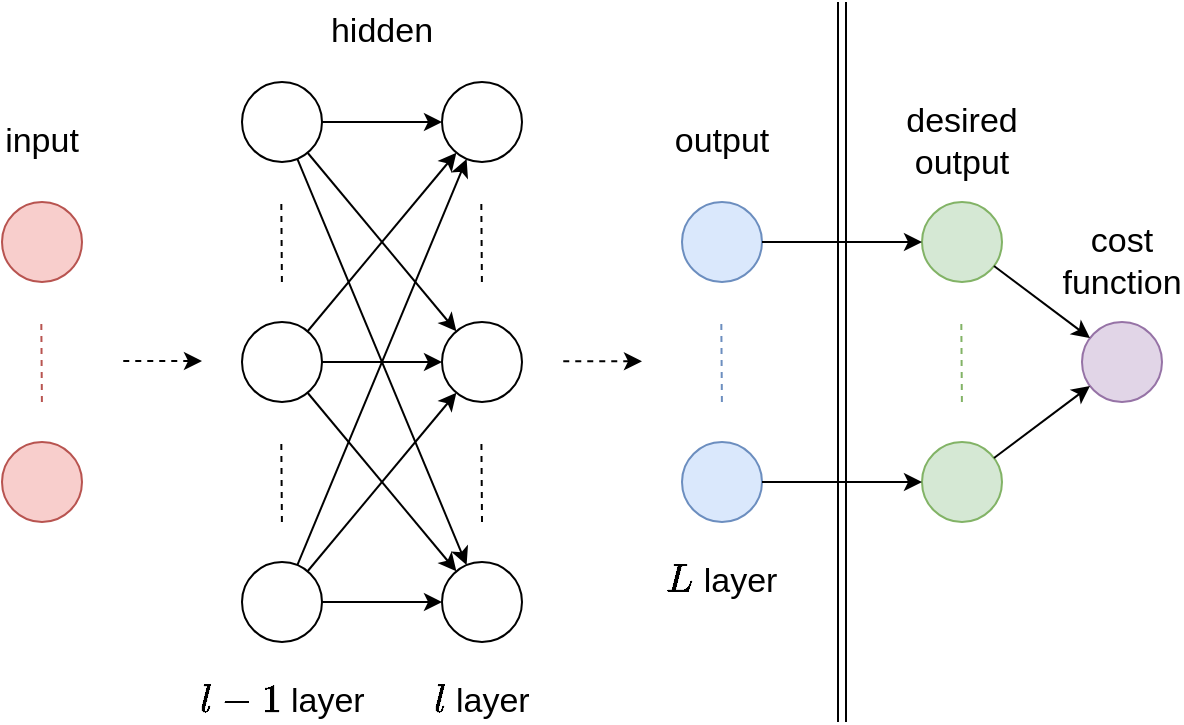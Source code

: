 <mxfile version="12.6.5" type="device"><diagram id="tFRFc3y090KIqJuAwmNy" name="Page-1"><mxGraphModel dx="1102" dy="1000" grid="1" gridSize="10" guides="1" tooltips="1" connect="1" arrows="1" fold="1" page="1" pageScale="1" pageWidth="850" pageHeight="1100" math="1" shadow="0"><root><mxCell id="0"/><mxCell id="1" parent="0"/><mxCell id="A2Ym8_YEyLzOkh3i6sQx-1" value="" style="ellipse;whiteSpace=wrap;html=1;aspect=fixed;" vertex="1" parent="1"><mxGeometry x="200" y="160" width="40" height="40" as="geometry"/></mxCell><mxCell id="A2Ym8_YEyLzOkh3i6sQx-2" value="" style="ellipse;whiteSpace=wrap;html=1;aspect=fixed;" vertex="1" parent="1"><mxGeometry x="200" y="280" width="40" height="40" as="geometry"/></mxCell><mxCell id="A2Ym8_YEyLzOkh3i6sQx-3" value="" style="ellipse;whiteSpace=wrap;html=1;aspect=fixed;" vertex="1" parent="1"><mxGeometry x="200" y="400" width="40" height="40" as="geometry"/></mxCell><mxCell id="A2Ym8_YEyLzOkh3i6sQx-4" value="" style="endArrow=none;dashed=1;html=1;" edge="1" parent="1"><mxGeometry width="50" height="50" relative="1" as="geometry"><mxPoint x="219.95" y="260" as="sourcePoint"/><mxPoint x="219.66" y="220" as="targetPoint"/></mxGeometry></mxCell><mxCell id="A2Ym8_YEyLzOkh3i6sQx-5" value="" style="ellipse;whiteSpace=wrap;html=1;aspect=fixed;" vertex="1" parent="1"><mxGeometry x="300" y="160" width="40" height="40" as="geometry"/></mxCell><mxCell id="A2Ym8_YEyLzOkh3i6sQx-6" value="" style="ellipse;whiteSpace=wrap;html=1;aspect=fixed;" vertex="1" parent="1"><mxGeometry x="300" y="280" width="40" height="40" as="geometry"/></mxCell><mxCell id="A2Ym8_YEyLzOkh3i6sQx-7" value="" style="ellipse;whiteSpace=wrap;html=1;aspect=fixed;" vertex="1" parent="1"><mxGeometry x="300" y="400" width="40" height="40" as="geometry"/></mxCell><mxCell id="A2Ym8_YEyLzOkh3i6sQx-8" value="" style="endArrow=none;dashed=1;html=1;" edge="1" parent="1"><mxGeometry width="50" height="50" relative="1" as="geometry"><mxPoint x="320" y="380" as="sourcePoint"/><mxPoint x="319.71" y="340" as="targetPoint"/></mxGeometry></mxCell><mxCell id="A2Ym8_YEyLzOkh3i6sQx-9" value="" style="endArrow=classic;html=1;" edge="1" parent="1" source="A2Ym8_YEyLzOkh3i6sQx-1" target="A2Ym8_YEyLzOkh3i6sQx-7"><mxGeometry width="50" height="50" relative="1" as="geometry"><mxPoint x="200" y="510" as="sourcePoint"/><mxPoint x="250" y="460" as="targetPoint"/></mxGeometry></mxCell><mxCell id="A2Ym8_YEyLzOkh3i6sQx-10" value="" style="endArrow=classic;html=1;" edge="1" parent="1" source="A2Ym8_YEyLzOkh3i6sQx-1" target="A2Ym8_YEyLzOkh3i6sQx-5"><mxGeometry width="50" height="50" relative="1" as="geometry"><mxPoint x="200" y="510" as="sourcePoint"/><mxPoint x="250" y="460" as="targetPoint"/></mxGeometry></mxCell><mxCell id="A2Ym8_YEyLzOkh3i6sQx-11" value="" style="endArrow=classic;html=1;" edge="1" parent="1" source="A2Ym8_YEyLzOkh3i6sQx-1" target="A2Ym8_YEyLzOkh3i6sQx-6"><mxGeometry width="50" height="50" relative="1" as="geometry"><mxPoint x="200" y="510" as="sourcePoint"/><mxPoint x="250" y="460" as="targetPoint"/></mxGeometry></mxCell><mxCell id="A2Ym8_YEyLzOkh3i6sQx-13" value="" style="endArrow=classic;html=1;" edge="1" parent="1" source="A2Ym8_YEyLzOkh3i6sQx-2" target="A2Ym8_YEyLzOkh3i6sQx-5"><mxGeometry width="50" height="50" relative="1" as="geometry"><mxPoint x="200" y="510" as="sourcePoint"/><mxPoint x="250" y="460" as="targetPoint"/></mxGeometry></mxCell><mxCell id="A2Ym8_YEyLzOkh3i6sQx-14" value="" style="endArrow=classic;html=1;" edge="1" parent="1" source="A2Ym8_YEyLzOkh3i6sQx-2" target="A2Ym8_YEyLzOkh3i6sQx-6"><mxGeometry width="50" height="50" relative="1" as="geometry"><mxPoint x="200" y="510" as="sourcePoint"/><mxPoint x="250" y="460" as="targetPoint"/></mxGeometry></mxCell><mxCell id="A2Ym8_YEyLzOkh3i6sQx-15" value="" style="endArrow=classic;html=1;" edge="1" parent="1" source="A2Ym8_YEyLzOkh3i6sQx-2" target="A2Ym8_YEyLzOkh3i6sQx-7"><mxGeometry width="50" height="50" relative="1" as="geometry"><mxPoint x="200" y="510" as="sourcePoint"/><mxPoint x="250" y="460" as="targetPoint"/></mxGeometry></mxCell><mxCell id="A2Ym8_YEyLzOkh3i6sQx-16" value="" style="endArrow=classic;html=1;" edge="1" parent="1" source="A2Ym8_YEyLzOkh3i6sQx-3" target="A2Ym8_YEyLzOkh3i6sQx-5"><mxGeometry width="50" height="50" relative="1" as="geometry"><mxPoint x="200" y="510" as="sourcePoint"/><mxPoint x="250" y="460" as="targetPoint"/></mxGeometry></mxCell><mxCell id="A2Ym8_YEyLzOkh3i6sQx-17" value="" style="endArrow=classic;html=1;" edge="1" parent="1" source="A2Ym8_YEyLzOkh3i6sQx-3" target="A2Ym8_YEyLzOkh3i6sQx-6"><mxGeometry width="50" height="50" relative="1" as="geometry"><mxPoint x="200" y="510" as="sourcePoint"/><mxPoint x="250" y="460" as="targetPoint"/></mxGeometry></mxCell><mxCell id="A2Ym8_YEyLzOkh3i6sQx-18" value="" style="endArrow=classic;html=1;" edge="1" parent="1" source="A2Ym8_YEyLzOkh3i6sQx-3" target="A2Ym8_YEyLzOkh3i6sQx-7"><mxGeometry width="50" height="50" relative="1" as="geometry"><mxPoint x="200" y="510" as="sourcePoint"/><mxPoint x="250" y="460" as="targetPoint"/></mxGeometry></mxCell><mxCell id="A2Ym8_YEyLzOkh3i6sQx-20" value="" style="ellipse;whiteSpace=wrap;html=1;aspect=fixed;strokeColor=#6c8ebf;fillColor=#dae8fc;" vertex="1" parent="1"><mxGeometry x="420" y="220" width="40" height="40" as="geometry"/></mxCell><mxCell id="A2Ym8_YEyLzOkh3i6sQx-21" value="" style="ellipse;whiteSpace=wrap;html=1;aspect=fixed;strokeColor=#6c8ebf;fillColor=#dae8fc;" vertex="1" parent="1"><mxGeometry x="420" y="340" width="40" height="40" as="geometry"/></mxCell><mxCell id="A2Ym8_YEyLzOkh3i6sQx-22" value="" style="endArrow=none;dashed=1;html=1;strokeColor=#6c8ebf;fillColor=#dae8fc;" edge="1" parent="1"><mxGeometry width="50" height="50" relative="1" as="geometry"><mxPoint x="439.95" y="320" as="sourcePoint"/><mxPoint x="439.66" y="280" as="targetPoint"/></mxGeometry></mxCell><mxCell id="A2Ym8_YEyLzOkh3i6sQx-23" value="" style="ellipse;whiteSpace=wrap;html=1;aspect=fixed;strokeColor=#82b366;fillColor=#d5e8d4;" vertex="1" parent="1"><mxGeometry x="540" y="220" width="40" height="40" as="geometry"/></mxCell><mxCell id="A2Ym8_YEyLzOkh3i6sQx-24" value="" style="ellipse;whiteSpace=wrap;html=1;aspect=fixed;strokeColor=#82b366;fillColor=#d5e8d4;" vertex="1" parent="1"><mxGeometry x="540" y="340" width="40" height="40" as="geometry"/></mxCell><mxCell id="A2Ym8_YEyLzOkh3i6sQx-25" value="" style="endArrow=none;dashed=1;html=1;strokeColor=#82b366;fillColor=#d5e8d4;" edge="1" parent="1"><mxGeometry width="50" height="50" relative="1" as="geometry"><mxPoint x="559.95" y="320" as="sourcePoint"/><mxPoint x="559.66" y="280" as="targetPoint"/></mxGeometry></mxCell><mxCell id="A2Ym8_YEyLzOkh3i6sQx-26" value="" style="ellipse;whiteSpace=wrap;html=1;aspect=fixed;strokeColor=#b85450;fillColor=#f8cecc;" vertex="1" parent="1"><mxGeometry x="80" y="220" width="40" height="40" as="geometry"/></mxCell><mxCell id="A2Ym8_YEyLzOkh3i6sQx-27" value="" style="ellipse;whiteSpace=wrap;html=1;aspect=fixed;strokeColor=#b85450;fillColor=#f8cecc;" vertex="1" parent="1"><mxGeometry x="80" y="340" width="40" height="40" as="geometry"/></mxCell><mxCell id="A2Ym8_YEyLzOkh3i6sQx-28" value="" style="endArrow=none;dashed=1;html=1;strokeColor=#b85450;fillColor=#f8cecc;" edge="1" parent="1"><mxGeometry width="50" height="50" relative="1" as="geometry"><mxPoint x="99.95" y="320" as="sourcePoint"/><mxPoint x="99.66" y="280" as="targetPoint"/></mxGeometry></mxCell><mxCell id="A2Ym8_YEyLzOkh3i6sQx-43" value="" style="endArrow=classic;html=1;" edge="1" parent="1" source="A2Ym8_YEyLzOkh3i6sQx-20" target="A2Ym8_YEyLzOkh3i6sQx-23"><mxGeometry width="50" height="50" relative="1" as="geometry"><mxPoint x="480" y="520" as="sourcePoint"/><mxPoint x="530" y="470" as="targetPoint"/></mxGeometry></mxCell><mxCell id="A2Ym8_YEyLzOkh3i6sQx-45" value="" style="endArrow=classic;html=1;" edge="1" parent="1" source="A2Ym8_YEyLzOkh3i6sQx-21" target="A2Ym8_YEyLzOkh3i6sQx-24"><mxGeometry width="50" height="50" relative="1" as="geometry"><mxPoint x="120" y="510" as="sourcePoint"/><mxPoint x="170" y="460" as="targetPoint"/></mxGeometry></mxCell><mxCell id="A2Ym8_YEyLzOkh3i6sQx-46" value="" style="endArrow=none;dashed=1;html=1;" edge="1" parent="1"><mxGeometry width="50" height="50" relative="1" as="geometry"><mxPoint x="219.95" y="380" as="sourcePoint"/><mxPoint x="219.66" y="340" as="targetPoint"/></mxGeometry></mxCell><mxCell id="A2Ym8_YEyLzOkh3i6sQx-47" value="" style="endArrow=none;dashed=1;html=1;" edge="1" parent="1"><mxGeometry width="50" height="50" relative="1" as="geometry"><mxPoint x="319.95" y="260" as="sourcePoint"/><mxPoint x="319.66" y="220" as="targetPoint"/></mxGeometry></mxCell><mxCell id="A2Ym8_YEyLzOkh3i6sQx-49" value="" style="endArrow=none;dashed=1;html=1;endFill=0;startArrow=classic;startFill=1;" edge="1" parent="1"><mxGeometry width="50" height="50" relative="1" as="geometry"><mxPoint x="180" y="299.5" as="sourcePoint"/><mxPoint x="140" y="299.5" as="targetPoint"/></mxGeometry></mxCell><mxCell id="A2Ym8_YEyLzOkh3i6sQx-52" value="" style="endArrow=none;dashed=1;html=1;startArrow=classic;startFill=1;" edge="1" parent="1"><mxGeometry width="50" height="50" relative="1" as="geometry"><mxPoint x="400" y="299.66" as="sourcePoint"/><mxPoint x="360" y="299.66" as="targetPoint"/></mxGeometry></mxCell><mxCell id="A2Ym8_YEyLzOkh3i6sQx-53" value="hidden" style="text;html=1;strokeColor=none;fillColor=none;align=center;verticalAlign=middle;whiteSpace=wrap;rounded=0;fontSize=17;" vertex="1" parent="1"><mxGeometry x="240" y="120" width="60" height="30" as="geometry"/></mxCell><mxCell id="A2Ym8_YEyLzOkh3i6sQx-54" value="input" style="text;html=1;strokeColor=none;fillColor=none;align=center;verticalAlign=middle;whiteSpace=wrap;rounded=0;fontSize=17;" vertex="1" parent="1"><mxGeometry x="80" y="180" width="40" height="20" as="geometry"/></mxCell><mxCell id="A2Ym8_YEyLzOkh3i6sQx-55" value="output" style="text;html=1;strokeColor=none;fillColor=none;align=center;verticalAlign=middle;whiteSpace=wrap;rounded=0;fontSize=17;" vertex="1" parent="1"><mxGeometry x="420" y="180" width="40" height="20" as="geometry"/></mxCell><mxCell id="A2Ym8_YEyLzOkh3i6sQx-56" value="\(l-1\) layer" style="text;html=1;strokeColor=none;fillColor=none;align=center;verticalAlign=middle;whiteSpace=wrap;rounded=0;fontSize=17;" vertex="1" parent="1"><mxGeometry x="165" y="460" width="110" height="20" as="geometry"/></mxCell><mxCell id="A2Ym8_YEyLzOkh3i6sQx-57" value="\(l\) layer" style="text;html=1;strokeColor=none;fillColor=none;align=center;verticalAlign=middle;whiteSpace=wrap;rounded=0;fontSize=17;" vertex="1" parent="1"><mxGeometry x="265" y="460" width="110" height="20" as="geometry"/></mxCell><mxCell id="A2Ym8_YEyLzOkh3i6sQx-58" value="\(L\) layer" style="text;html=1;strokeColor=none;fillColor=none;align=center;verticalAlign=middle;whiteSpace=wrap;rounded=0;fontSize=17;" vertex="1" parent="1"><mxGeometry x="385" y="400" width="110" height="20" as="geometry"/></mxCell><mxCell id="A2Ym8_YEyLzOkh3i6sQx-59" value="desired&lt;br&gt;output" style="text;html=1;strokeColor=none;fillColor=none;align=center;verticalAlign=middle;whiteSpace=wrap;rounded=0;fontSize=17;" vertex="1" parent="1"><mxGeometry x="540" y="180" width="40" height="20" as="geometry"/></mxCell><mxCell id="A2Ym8_YEyLzOkh3i6sQx-60" value="" style="ellipse;whiteSpace=wrap;html=1;aspect=fixed;fillColor=#e1d5e7;strokeColor=#9673a6;" vertex="1" parent="1"><mxGeometry x="620" y="280" width="40" height="40" as="geometry"/></mxCell><mxCell id="A2Ym8_YEyLzOkh3i6sQx-62" value="" style="endArrow=classic;html=1;strokeColor=#000000;fontSize=17;" edge="1" parent="1" source="A2Ym8_YEyLzOkh3i6sQx-23" target="A2Ym8_YEyLzOkh3i6sQx-60"><mxGeometry width="50" height="50" relative="1" as="geometry"><mxPoint x="120" y="550" as="sourcePoint"/><mxPoint x="170" y="500" as="targetPoint"/></mxGeometry></mxCell><mxCell id="A2Ym8_YEyLzOkh3i6sQx-63" value="" style="endArrow=classic;html=1;strokeColor=#000000;fontSize=17;" edge="1" parent="1" source="A2Ym8_YEyLzOkh3i6sQx-24" target="A2Ym8_YEyLzOkh3i6sQx-60"><mxGeometry width="50" height="50" relative="1" as="geometry"><mxPoint x="120" y="550" as="sourcePoint"/><mxPoint x="170" y="500" as="targetPoint"/></mxGeometry></mxCell><mxCell id="A2Ym8_YEyLzOkh3i6sQx-64" value="" style="shape=link;html=1;strokeColor=#000000;fontSize=17;" edge="1" parent="1"><mxGeometry width="50" height="50" relative="1" as="geometry"><mxPoint x="500" y="480" as="sourcePoint"/><mxPoint x="500" y="120" as="targetPoint"/></mxGeometry></mxCell><mxCell id="A2Ym8_YEyLzOkh3i6sQx-66" value="cost&lt;br&gt;function" style="text;html=1;strokeColor=none;fillColor=none;align=center;verticalAlign=middle;whiteSpace=wrap;rounded=0;fontSize=17;" vertex="1" parent="1"><mxGeometry x="620" y="240" width="40" height="20" as="geometry"/></mxCell></root></mxGraphModel></diagram></mxfile>